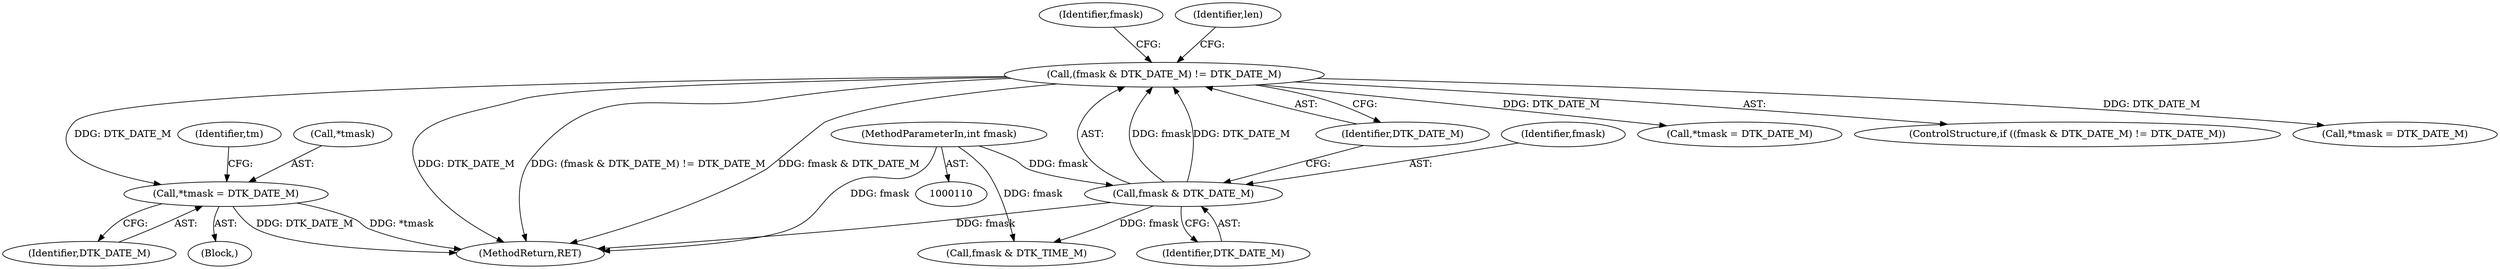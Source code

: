 digraph "0_postgres_4318daecc959886d001a6e79c6ea853e8b1dfb4b_0@pointer" {
"1000275" [label="(Call,*tmask = DTK_DATE_M)"];
"1000164" [label="(Call,(fmask & DTK_DATE_M) != DTK_DATE_M)"];
"1000165" [label="(Call,fmask & DTK_DATE_M)"];
"1000113" [label="(MethodParameterIn,int fmask)"];
"1000278" [label="(Identifier,DTK_DATE_M)"];
"1000274" [label="(Block,)"];
"1000167" [label="(Identifier,DTK_DATE_M)"];
"1000113" [label="(MethodParameterIn,int fmask)"];
"1000315" [label="(Identifier,fmask)"];
"1000281" [label="(Identifier,tm)"];
"1000172" [label="(Identifier,len)"];
"1000408" [label="(MethodReturn,RET)"];
"1000164" [label="(Call,(fmask & DTK_DATE_M) != DTK_DATE_M)"];
"1000175" [label="(Call,*tmask = DTK_DATE_M)"];
"1000163" [label="(ControlStructure,if ((fmask & DTK_DATE_M) != DTK_DATE_M))"];
"1000168" [label="(Identifier,DTK_DATE_M)"];
"1000165" [label="(Call,fmask & DTK_DATE_M)"];
"1000314" [label="(Call,fmask & DTK_TIME_M)"];
"1000276" [label="(Call,*tmask)"];
"1000223" [label="(Call,*tmask = DTK_DATE_M)"];
"1000275" [label="(Call,*tmask = DTK_DATE_M)"];
"1000166" [label="(Identifier,fmask)"];
"1000275" -> "1000274"  [label="AST: "];
"1000275" -> "1000278"  [label="CFG: "];
"1000276" -> "1000275"  [label="AST: "];
"1000278" -> "1000275"  [label="AST: "];
"1000281" -> "1000275"  [label="CFG: "];
"1000275" -> "1000408"  [label="DDG: DTK_DATE_M"];
"1000275" -> "1000408"  [label="DDG: *tmask"];
"1000164" -> "1000275"  [label="DDG: DTK_DATE_M"];
"1000164" -> "1000163"  [label="AST: "];
"1000164" -> "1000168"  [label="CFG: "];
"1000165" -> "1000164"  [label="AST: "];
"1000168" -> "1000164"  [label="AST: "];
"1000172" -> "1000164"  [label="CFG: "];
"1000315" -> "1000164"  [label="CFG: "];
"1000164" -> "1000408"  [label="DDG: DTK_DATE_M"];
"1000164" -> "1000408"  [label="DDG: (fmask & DTK_DATE_M) != DTK_DATE_M"];
"1000164" -> "1000408"  [label="DDG: fmask & DTK_DATE_M"];
"1000165" -> "1000164"  [label="DDG: fmask"];
"1000165" -> "1000164"  [label="DDG: DTK_DATE_M"];
"1000164" -> "1000175"  [label="DDG: DTK_DATE_M"];
"1000164" -> "1000223"  [label="DDG: DTK_DATE_M"];
"1000165" -> "1000167"  [label="CFG: "];
"1000166" -> "1000165"  [label="AST: "];
"1000167" -> "1000165"  [label="AST: "];
"1000168" -> "1000165"  [label="CFG: "];
"1000165" -> "1000408"  [label="DDG: fmask"];
"1000113" -> "1000165"  [label="DDG: fmask"];
"1000165" -> "1000314"  [label="DDG: fmask"];
"1000113" -> "1000110"  [label="AST: "];
"1000113" -> "1000408"  [label="DDG: fmask"];
"1000113" -> "1000314"  [label="DDG: fmask"];
}
